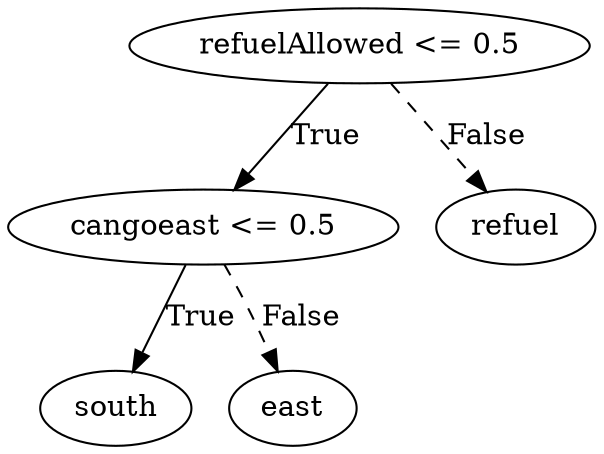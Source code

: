 digraph {
0 [label="refuelAllowed <= 0.5"];
1 [label="cangoeast <= 0.5"];
2 [label="south"];
1 -> 2 [label="True"];
3 [label="east"];
1 -> 3 [style="dashed", label="False"];
0 -> 1 [label="True"];
4 [label="refuel"];
0 -> 4 [style="dashed", label="False"];

}